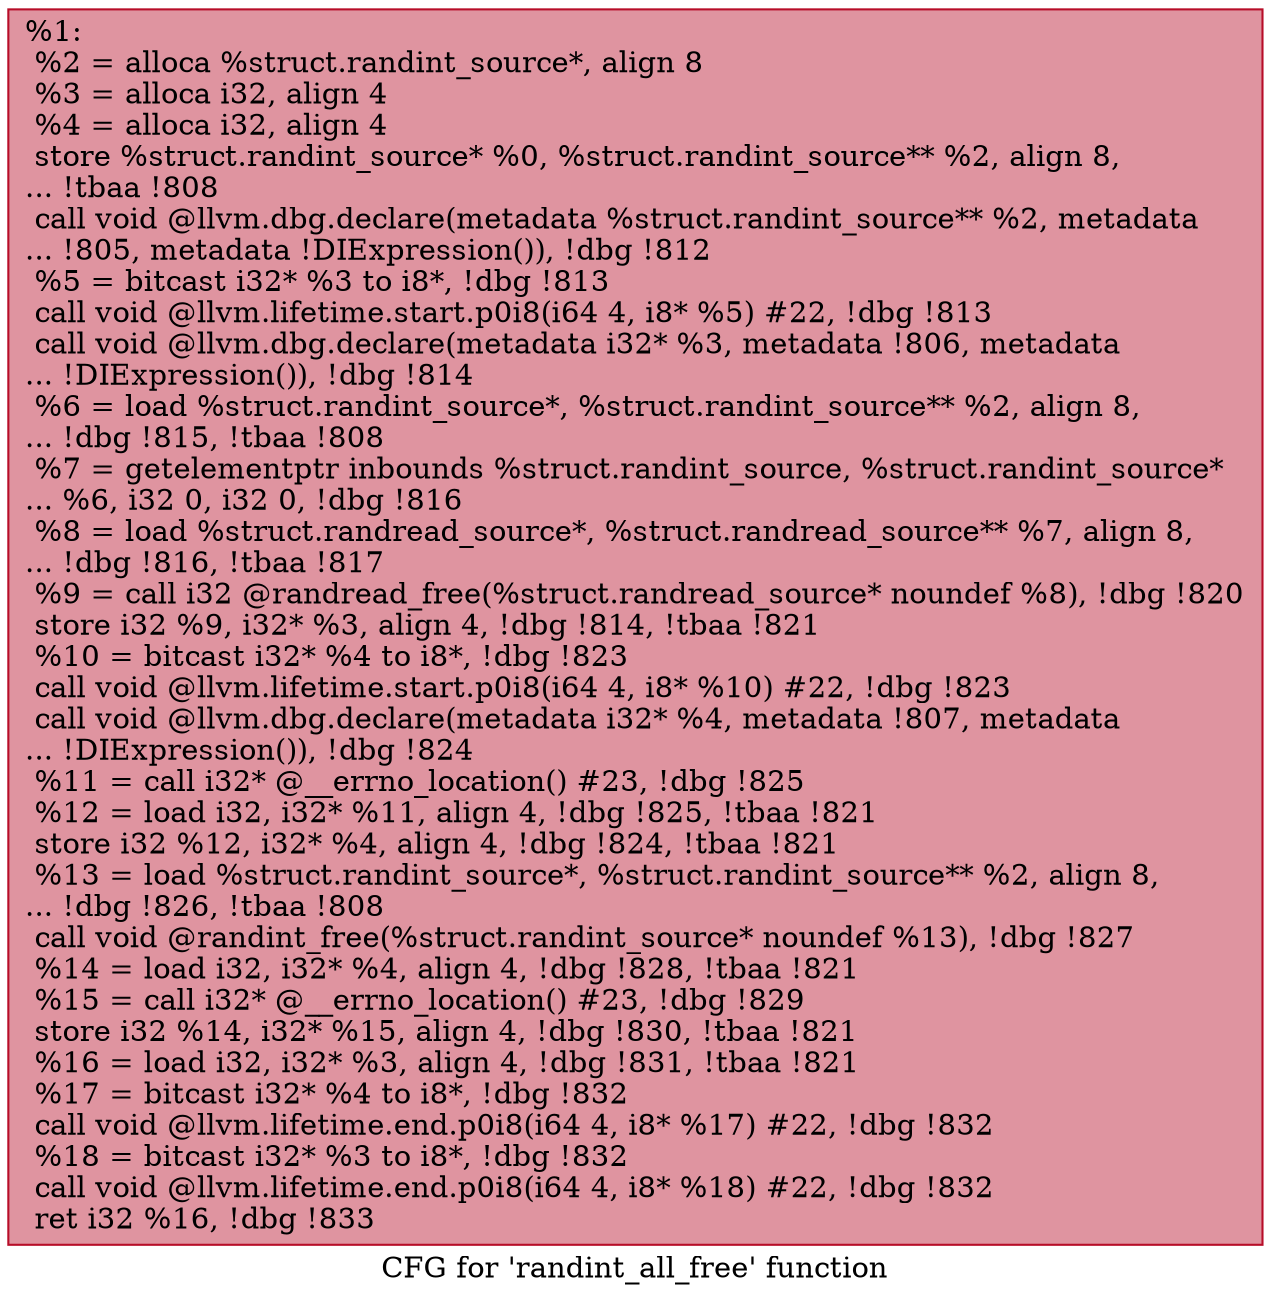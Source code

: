 digraph "CFG for 'randint_all_free' function" {
	label="CFG for 'randint_all_free' function";

	Node0x184f610 [shape=record,color="#b70d28ff", style=filled, fillcolor="#b70d2870",label="{%1:\l  %2 = alloca %struct.randint_source*, align 8\l  %3 = alloca i32, align 4\l  %4 = alloca i32, align 4\l  store %struct.randint_source* %0, %struct.randint_source** %2, align 8,\l... !tbaa !808\l  call void @llvm.dbg.declare(metadata %struct.randint_source** %2, metadata\l... !805, metadata !DIExpression()), !dbg !812\l  %5 = bitcast i32* %3 to i8*, !dbg !813\l  call void @llvm.lifetime.start.p0i8(i64 4, i8* %5) #22, !dbg !813\l  call void @llvm.dbg.declare(metadata i32* %3, metadata !806, metadata\l... !DIExpression()), !dbg !814\l  %6 = load %struct.randint_source*, %struct.randint_source** %2, align 8,\l... !dbg !815, !tbaa !808\l  %7 = getelementptr inbounds %struct.randint_source, %struct.randint_source*\l... %6, i32 0, i32 0, !dbg !816\l  %8 = load %struct.randread_source*, %struct.randread_source** %7, align 8,\l... !dbg !816, !tbaa !817\l  %9 = call i32 @randread_free(%struct.randread_source* noundef %8), !dbg !820\l  store i32 %9, i32* %3, align 4, !dbg !814, !tbaa !821\l  %10 = bitcast i32* %4 to i8*, !dbg !823\l  call void @llvm.lifetime.start.p0i8(i64 4, i8* %10) #22, !dbg !823\l  call void @llvm.dbg.declare(metadata i32* %4, metadata !807, metadata\l... !DIExpression()), !dbg !824\l  %11 = call i32* @__errno_location() #23, !dbg !825\l  %12 = load i32, i32* %11, align 4, !dbg !825, !tbaa !821\l  store i32 %12, i32* %4, align 4, !dbg !824, !tbaa !821\l  %13 = load %struct.randint_source*, %struct.randint_source** %2, align 8,\l... !dbg !826, !tbaa !808\l  call void @randint_free(%struct.randint_source* noundef %13), !dbg !827\l  %14 = load i32, i32* %4, align 4, !dbg !828, !tbaa !821\l  %15 = call i32* @__errno_location() #23, !dbg !829\l  store i32 %14, i32* %15, align 4, !dbg !830, !tbaa !821\l  %16 = load i32, i32* %3, align 4, !dbg !831, !tbaa !821\l  %17 = bitcast i32* %4 to i8*, !dbg !832\l  call void @llvm.lifetime.end.p0i8(i64 4, i8* %17) #22, !dbg !832\l  %18 = bitcast i32* %3 to i8*, !dbg !832\l  call void @llvm.lifetime.end.p0i8(i64 4, i8* %18) #22, !dbg !832\l  ret i32 %16, !dbg !833\l}"];
}
